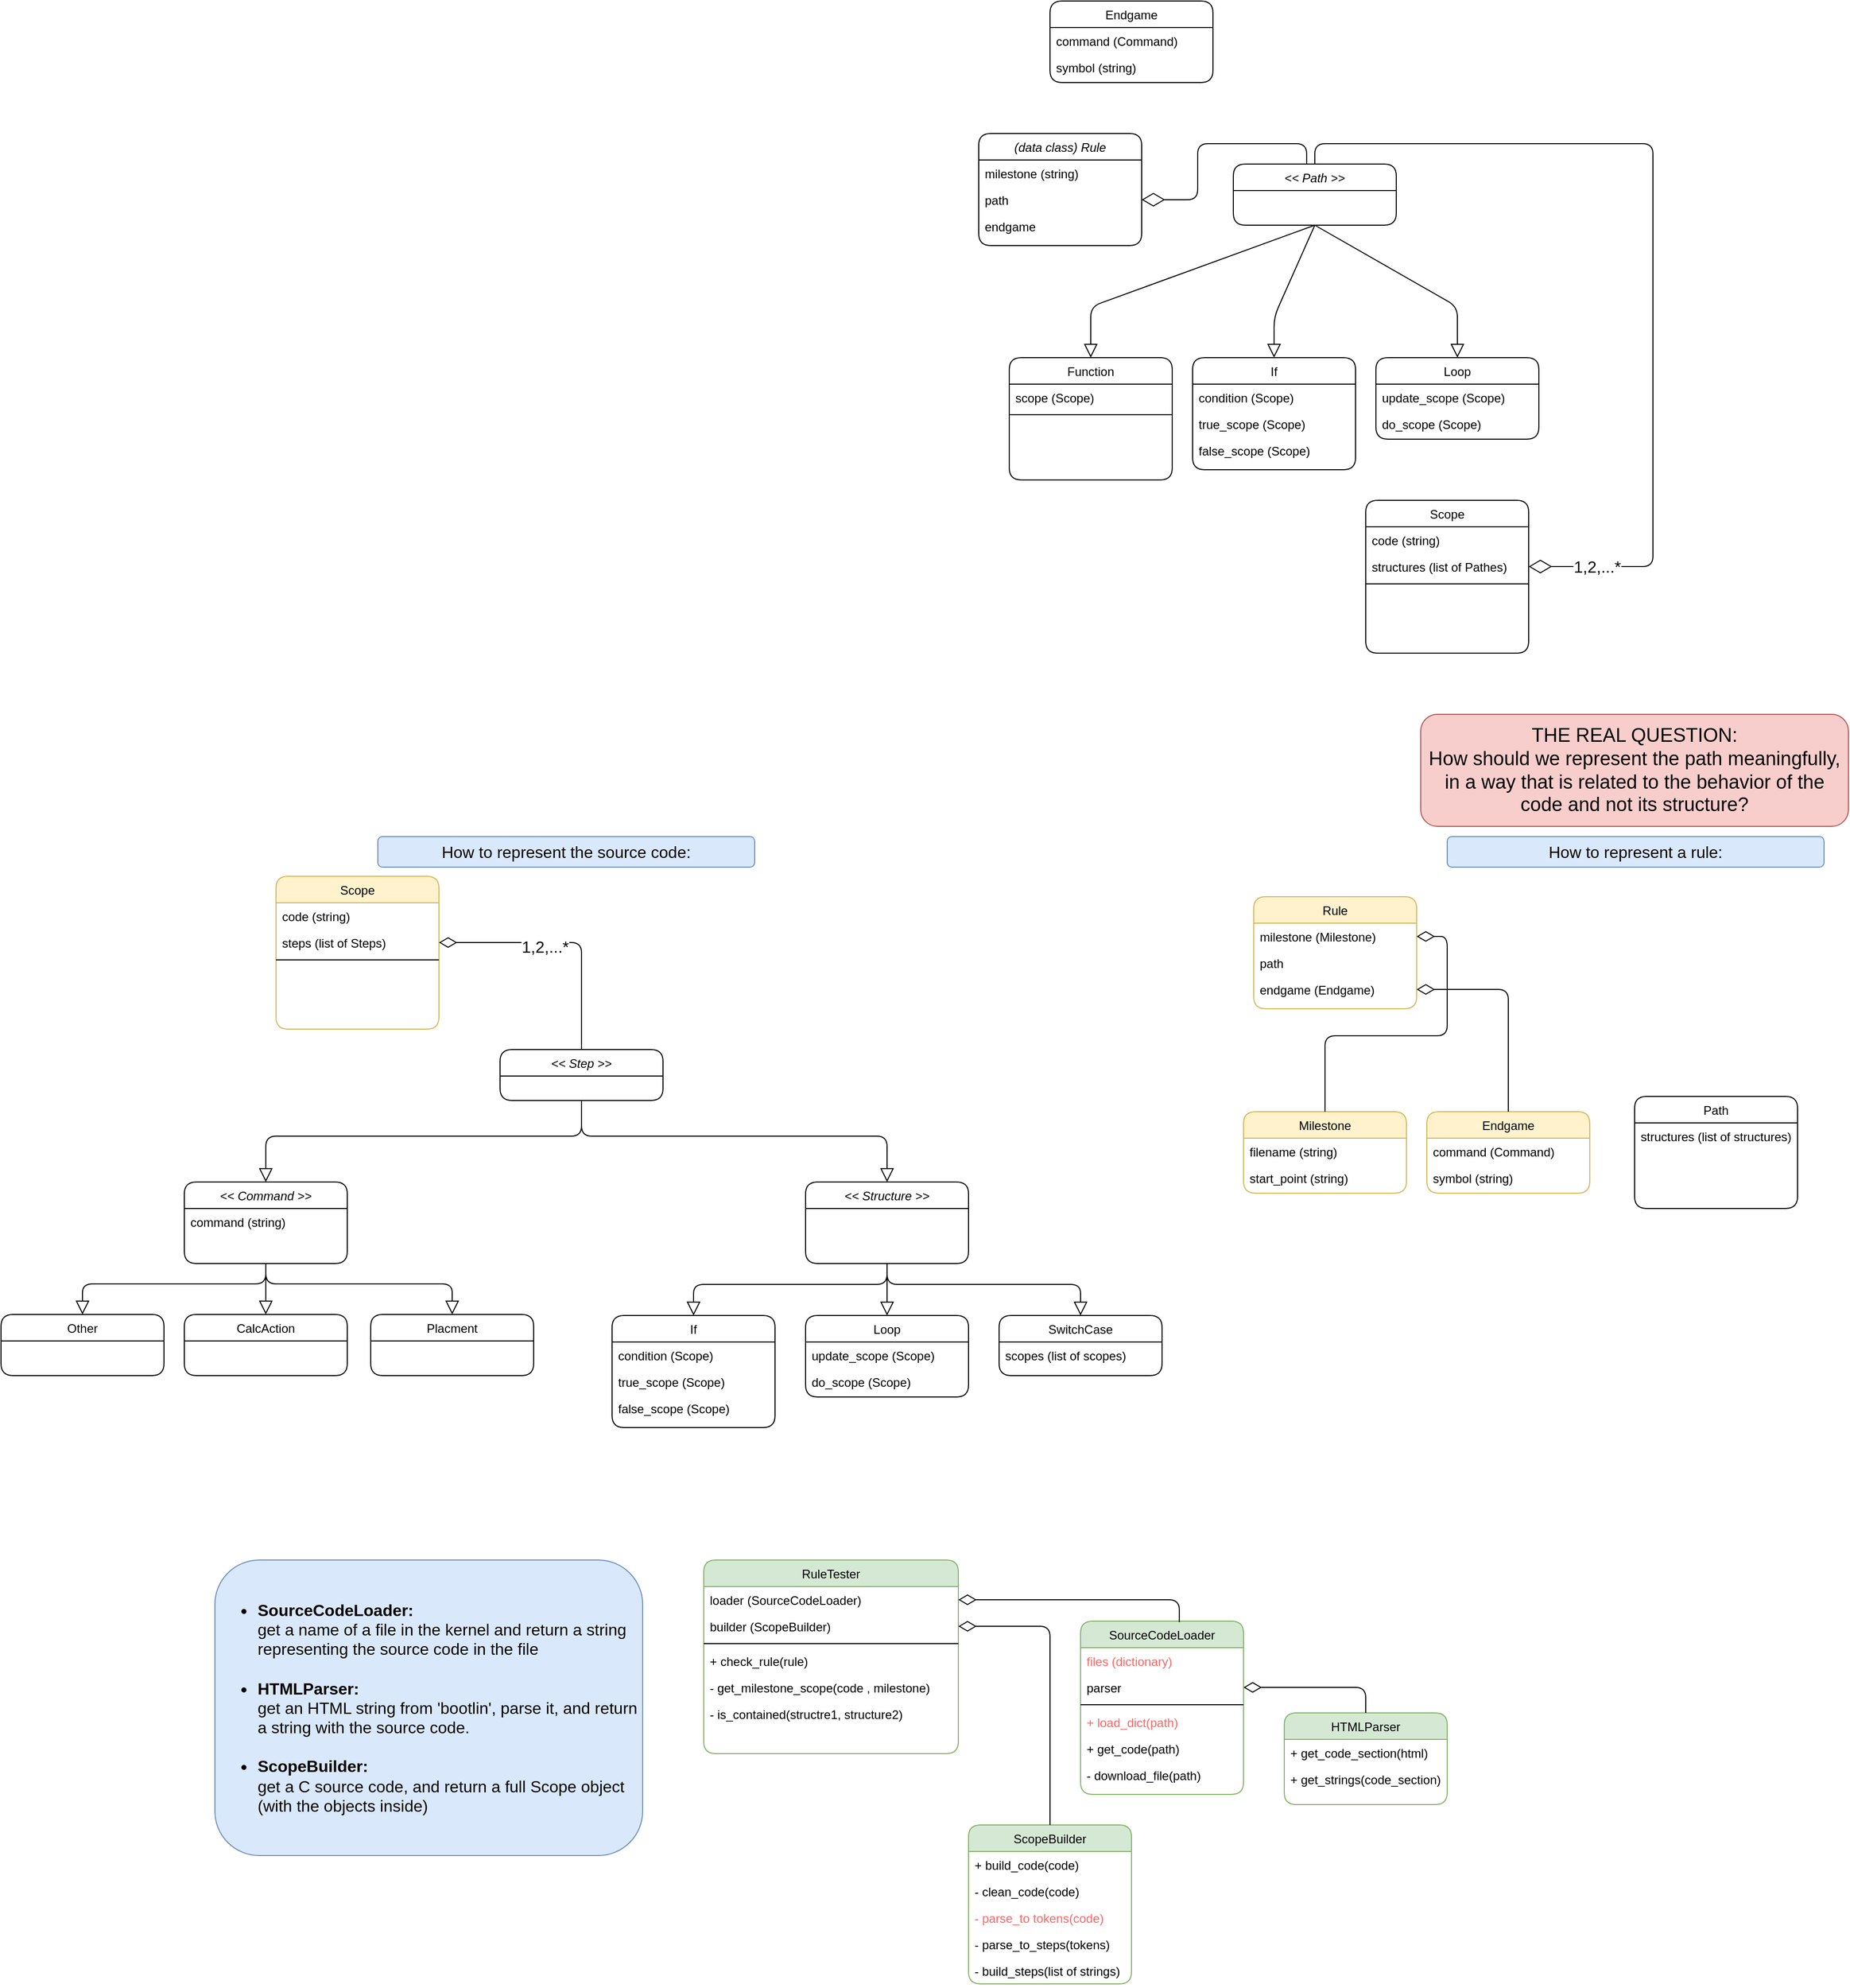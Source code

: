 <mxfile version="16.5.2" type="github">
  <diagram id="C5RBs43oDa-KdzZeNtuy" name="Page-1">
    <mxGraphModel dx="2274" dy="1513" grid="1" gridSize="10" guides="1" tooltips="1" connect="1" arrows="1" fold="1" page="1" pageScale="1" pageWidth="827" pageHeight="1169" background="none" math="0" shadow="0">
      <root>
        <mxCell id="WIyWlLk6GJQsqaUBKTNV-0" />
        <mxCell id="WIyWlLk6GJQsqaUBKTNV-1" parent="WIyWlLk6GJQsqaUBKTNV-0" />
        <mxCell id="zkfFHV4jXpPFQw0GAbJ--0" value="(data class) Rule" style="swimlane;fontStyle=2;align=center;verticalAlign=top;childLayout=stackLayout;horizontal=1;startSize=26;horizontalStack=0;resizeParent=1;resizeLast=0;collapsible=1;marginBottom=0;rounded=1;shadow=0;strokeWidth=1;" parent="WIyWlLk6GJQsqaUBKTNV-1" vertex="1">
          <mxGeometry x="-230" y="-920" width="160" height="110" as="geometry">
            <mxRectangle x="230" y="140" width="160" height="26" as="alternateBounds" />
          </mxGeometry>
        </mxCell>
        <mxCell id="zkfFHV4jXpPFQw0GAbJ--1" value="milestone (string)" style="text;align=left;verticalAlign=top;spacingLeft=4;spacingRight=4;overflow=hidden;rotatable=0;points=[[0,0.5],[1,0.5]];portConstraint=eastwest;rounded=1;" parent="zkfFHV4jXpPFQw0GAbJ--0" vertex="1">
          <mxGeometry y="26" width="160" height="26" as="geometry" />
        </mxCell>
        <mxCell id="zkfFHV4jXpPFQw0GAbJ--2" value="path" style="text;align=left;verticalAlign=top;spacingLeft=4;spacingRight=4;overflow=hidden;rotatable=0;points=[[0,0.5],[1,0.5]];portConstraint=eastwest;rounded=1;shadow=0;html=0;" parent="zkfFHV4jXpPFQw0GAbJ--0" vertex="1">
          <mxGeometry y="52" width="160" height="26" as="geometry" />
        </mxCell>
        <mxCell id="zkfFHV4jXpPFQw0GAbJ--3" value="endgame" style="text;align=left;verticalAlign=top;spacingLeft=4;spacingRight=4;overflow=hidden;rotatable=0;points=[[0,0.5],[1,0.5]];portConstraint=eastwest;rounded=1;shadow=0;html=0;" parent="zkfFHV4jXpPFQw0GAbJ--0" vertex="1">
          <mxGeometry y="78" width="160" height="26" as="geometry" />
        </mxCell>
        <mxCell id="aSu28l9oM5dl4ALJ778j-26" style="rounded=1;orthogonalLoop=1;jettySize=auto;html=1;exitX=0.5;exitY=1;exitDx=0;exitDy=0;entryX=0.5;entryY=0;entryDx=0;entryDy=0;endSize=11;endArrow=block;endFill=0;" parent="WIyWlLk6GJQsqaUBKTNV-1" source="zkfFHV4jXpPFQw0GAbJ--17" target="aSu28l9oM5dl4ALJ778j-20" edge="1">
          <mxGeometry relative="1" as="geometry">
            <Array as="points">
              <mxPoint x="240" y="-750" />
            </Array>
          </mxGeometry>
        </mxCell>
        <mxCell id="aSu28l9oM5dl4ALJ778j-27" style="edgeStyle=none;rounded=1;orthogonalLoop=1;jettySize=auto;html=1;exitX=0.5;exitY=1;exitDx=0;exitDy=0;entryX=0.5;entryY=0;entryDx=0;entryDy=0;endArrow=block;endFill=0;startSize=20;endSize=11;" parent="WIyWlLk6GJQsqaUBKTNV-1" source="zkfFHV4jXpPFQw0GAbJ--17" target="aSu28l9oM5dl4ALJ778j-0" edge="1">
          <mxGeometry relative="1" as="geometry">
            <Array as="points">
              <mxPoint x="-120" y="-750" />
            </Array>
          </mxGeometry>
        </mxCell>
        <mxCell id="aSu28l9oM5dl4ALJ778j-28" value="" style="edgeStyle=none;rounded=1;orthogonalLoop=1;jettySize=auto;html=1;entryX=0.5;entryY=0;entryDx=0;entryDy=0;exitX=0.5;exitY=1;exitDx=0;exitDy=0;endSize=11;endArrow=block;endFill=0;" parent="WIyWlLk6GJQsqaUBKTNV-1" source="zkfFHV4jXpPFQw0GAbJ--17" target="aSu28l9oM5dl4ALJ778j-16" edge="1">
          <mxGeometry relative="1" as="geometry">
            <Array as="points">
              <mxPoint x="60" y="-740" />
            </Array>
          </mxGeometry>
        </mxCell>
        <mxCell id="zkfFHV4jXpPFQw0GAbJ--17" value="&lt;&lt; Path &gt;&gt;" style="swimlane;fontStyle=2;align=center;verticalAlign=top;childLayout=stackLayout;horizontal=1;startSize=26;horizontalStack=0;resizeParent=1;resizeLast=0;collapsible=1;marginBottom=0;rounded=1;shadow=0;strokeWidth=1;" parent="WIyWlLk6GJQsqaUBKTNV-1" vertex="1">
          <mxGeometry x="20" y="-890" width="160" height="60" as="geometry">
            <mxRectangle x="550" y="140" width="160" height="26" as="alternateBounds" />
          </mxGeometry>
        </mxCell>
        <mxCell id="dLPN3ZFHaruueqm9p9zC-0" value="SourceCodeLoader" style="swimlane;fontStyle=0;align=center;verticalAlign=top;childLayout=stackLayout;horizontal=1;startSize=26;horizontalStack=0;resizeParent=1;resizeLast=0;collapsible=1;marginBottom=0;rounded=1;shadow=0;strokeWidth=1;fillColor=#d5e8d4;strokeColor=#82b366;" parent="WIyWlLk6GJQsqaUBKTNV-1" vertex="1">
          <mxGeometry x="-130" y="540" width="160" height="170" as="geometry">
            <mxRectangle x="230" y="140" width="160" height="26" as="alternateBounds" />
          </mxGeometry>
        </mxCell>
        <mxCell id="dLPN3ZFHaruueqm9p9zC-1" value="files (dictionary) " style="text;align=left;verticalAlign=top;spacingLeft=4;spacingRight=4;overflow=hidden;rotatable=0;points=[[0,0.5],[1,0.5]];portConstraint=eastwest;rounded=1;fontColor=#FF6666;" parent="dLPN3ZFHaruueqm9p9zC-0" vertex="1">
          <mxGeometry y="26" width="160" height="26" as="geometry" />
        </mxCell>
        <mxCell id="dLPN3ZFHaruueqm9p9zC-2" value="parser" style="text;align=left;verticalAlign=top;spacingLeft=4;spacingRight=4;overflow=hidden;rotatable=0;points=[[0,0.5],[1,0.5]];portConstraint=eastwest;rounded=1;shadow=0;html=0;" parent="dLPN3ZFHaruueqm9p9zC-0" vertex="1">
          <mxGeometry y="52" width="160" height="26" as="geometry" />
        </mxCell>
        <mxCell id="dLPN3ZFHaruueqm9p9zC-4" value="" style="line;html=1;strokeWidth=1;align=left;verticalAlign=middle;spacingTop=-1;spacingLeft=3;spacingRight=3;rotatable=0;labelPosition=right;points=[];portConstraint=eastwest;rounded=1;" parent="dLPN3ZFHaruueqm9p9zC-0" vertex="1">
          <mxGeometry y="78" width="160" height="8" as="geometry" />
        </mxCell>
        <mxCell id="dLPN3ZFHaruueqm9p9zC-8" value="+ load_dict(path)" style="text;align=left;verticalAlign=top;spacingLeft=4;spacingRight=4;overflow=hidden;rotatable=0;points=[[0,0.5],[1,0.5]];portConstraint=eastwest;rounded=1;fontColor=#FF6666;" parent="dLPN3ZFHaruueqm9p9zC-0" vertex="1">
          <mxGeometry y="86" width="160" height="26" as="geometry" />
        </mxCell>
        <mxCell id="dLPN3ZFHaruueqm9p9zC-5" value="+ get_code(path)" style="text;align=left;verticalAlign=top;spacingLeft=4;spacingRight=4;overflow=hidden;rotatable=0;points=[[0,0.5],[1,0.5]];portConstraint=eastwest;rounded=1;" parent="dLPN3ZFHaruueqm9p9zC-0" vertex="1">
          <mxGeometry y="112" width="160" height="26" as="geometry" />
        </mxCell>
        <mxCell id="dLPN3ZFHaruueqm9p9zC-9" value="- download_file(path)" style="text;align=left;verticalAlign=top;spacingLeft=4;spacingRight=4;overflow=hidden;rotatable=0;points=[[0,0.5],[1,0.5]];portConstraint=eastwest;rounded=1;" parent="dLPN3ZFHaruueqm9p9zC-0" vertex="1">
          <mxGeometry y="138" width="160" height="26" as="geometry" />
        </mxCell>
        <mxCell id="dLPN3ZFHaruueqm9p9zC-11" value="HTMLParser" style="swimlane;fontStyle=0;align=center;verticalAlign=top;childLayout=stackLayout;horizontal=1;startSize=26;horizontalStack=0;resizeParent=1;resizeLast=0;collapsible=1;marginBottom=0;rounded=1;shadow=0;strokeWidth=1;fillColor=#d5e8d4;strokeColor=#82b366;" parent="WIyWlLk6GJQsqaUBKTNV-1" vertex="1">
          <mxGeometry x="70" y="630" width="160" height="90" as="geometry">
            <mxRectangle x="130" y="380" width="160" height="26" as="alternateBounds" />
          </mxGeometry>
        </mxCell>
        <mxCell id="aSu28l9oM5dl4ALJ778j-43" value="+ get_code_section(html)" style="text;align=left;verticalAlign=top;spacingLeft=4;spacingRight=4;overflow=hidden;rotatable=0;points=[[0,0.5],[1,0.5]];portConstraint=eastwest;rounded=1;shadow=0;html=0;" parent="dLPN3ZFHaruueqm9p9zC-11" vertex="1">
          <mxGeometry y="26" width="160" height="26" as="geometry" />
        </mxCell>
        <mxCell id="aSu28l9oM5dl4ALJ778j-44" value="+ get_strings(code_section)" style="text;align=left;verticalAlign=top;spacingLeft=4;spacingRight=4;overflow=hidden;rotatable=0;points=[[0,0.5],[1,0.5]];portConstraint=eastwest;rounded=1;shadow=0;html=0;" parent="dLPN3ZFHaruueqm9p9zC-11" vertex="1">
          <mxGeometry y="52" width="160" height="26" as="geometry" />
        </mxCell>
        <mxCell id="yWlzZ3tE7VOGBfUjtbnt-1" value="" style="edgeStyle=orthogonalEdgeStyle;rounded=1;orthogonalLoop=1;jettySize=auto;html=1;entryX=0.45;entryY=0;entryDx=0;entryDy=0;entryPerimeter=0;endArrow=none;endFill=0;startArrow=diamondThin;startFill=0;startSize=20;" parent="WIyWlLk6GJQsqaUBKTNV-1" source="zkfFHV4jXpPFQw0GAbJ--2" target="zkfFHV4jXpPFQw0GAbJ--17" edge="1">
          <mxGeometry relative="1" as="geometry">
            <Array as="points">
              <mxPoint x="-15" y="-855" />
              <mxPoint x="-15" y="-910" />
              <mxPoint x="92" y="-910" />
            </Array>
          </mxGeometry>
        </mxCell>
        <mxCell id="yWlzZ3tE7VOGBfUjtbnt-3" value="Scope" style="swimlane;fontStyle=0;align=center;verticalAlign=top;childLayout=stackLayout;horizontal=1;startSize=26;horizontalStack=0;resizeParent=1;resizeLast=0;collapsible=1;marginBottom=0;rounded=1;shadow=0;strokeWidth=1;" parent="WIyWlLk6GJQsqaUBKTNV-1" vertex="1">
          <mxGeometry x="150" y="-560" width="160" height="150" as="geometry">
            <mxRectangle x="550" y="140" width="160" height="26" as="alternateBounds" />
          </mxGeometry>
        </mxCell>
        <mxCell id="yWlzZ3tE7VOGBfUjtbnt-4" value="code (string)" style="text;align=left;verticalAlign=top;spacingLeft=4;spacingRight=4;overflow=hidden;rotatable=0;points=[[0,0.5],[1,0.5]];portConstraint=eastwest;rounded=1;" parent="yWlzZ3tE7VOGBfUjtbnt-3" vertex="1">
          <mxGeometry y="26" width="160" height="26" as="geometry" />
        </mxCell>
        <mxCell id="yWlzZ3tE7VOGBfUjtbnt-5" value="structures (list of Pathes)" style="text;align=left;verticalAlign=top;spacingLeft=4;spacingRight=4;overflow=hidden;rotatable=0;points=[[0,0.5],[1,0.5]];portConstraint=eastwest;rounded=1;shadow=0;html=0;" parent="yWlzZ3tE7VOGBfUjtbnt-3" vertex="1">
          <mxGeometry y="52" width="160" height="26" as="geometry" />
        </mxCell>
        <mxCell id="yWlzZ3tE7VOGBfUjtbnt-9" value="" style="line;html=1;strokeWidth=1;align=left;verticalAlign=middle;spacingTop=-1;spacingLeft=3;spacingRight=3;rotatable=0;labelPosition=right;points=[];portConstraint=eastwest;rounded=1;" parent="yWlzZ3tE7VOGBfUjtbnt-3" vertex="1">
          <mxGeometry y="78" width="160" height="8" as="geometry" />
        </mxCell>
        <mxCell id="aSu28l9oM5dl4ALJ778j-0" value="Function" style="swimlane;fontStyle=0;align=center;verticalAlign=top;childLayout=stackLayout;horizontal=1;startSize=26;horizontalStack=0;resizeParent=1;resizeLast=0;collapsible=1;marginBottom=0;rounded=1;shadow=0;strokeWidth=1;" parent="WIyWlLk6GJQsqaUBKTNV-1" vertex="1">
          <mxGeometry x="-200" y="-700" width="160" height="120" as="geometry">
            <mxRectangle x="550" y="140" width="160" height="26" as="alternateBounds" />
          </mxGeometry>
        </mxCell>
        <mxCell id="aSu28l9oM5dl4ALJ778j-1" value="scope (Scope)" style="text;align=left;verticalAlign=top;spacingLeft=4;spacingRight=4;overflow=hidden;rotatable=0;points=[[0,0.5],[1,0.5]];portConstraint=eastwest;rounded=1;shadow=0;html=0;" parent="aSu28l9oM5dl4ALJ778j-0" vertex="1">
          <mxGeometry y="26" width="160" height="26" as="geometry" />
        </mxCell>
        <mxCell id="aSu28l9oM5dl4ALJ778j-2" value="" style="line;html=1;strokeWidth=1;align=left;verticalAlign=middle;spacingTop=-1;spacingLeft=3;spacingRight=3;rotatable=0;labelPosition=right;points=[];portConstraint=eastwest;rounded=1;" parent="aSu28l9oM5dl4ALJ778j-0" vertex="1">
          <mxGeometry y="52" width="160" height="8" as="geometry" />
        </mxCell>
        <mxCell id="aSu28l9oM5dl4ALJ778j-16" value="If" style="swimlane;fontStyle=0;align=center;verticalAlign=top;childLayout=stackLayout;horizontal=1;startSize=26;horizontalStack=0;resizeParent=1;resizeLast=0;collapsible=1;marginBottom=0;rounded=1;shadow=0;strokeWidth=1;" parent="WIyWlLk6GJQsqaUBKTNV-1" vertex="1">
          <mxGeometry x="-20" y="-700" width="160" height="110" as="geometry">
            <mxRectangle x="230" y="140" width="160" height="26" as="alternateBounds" />
          </mxGeometry>
        </mxCell>
        <mxCell id="aSu28l9oM5dl4ALJ778j-17" value="condition (Scope)" style="text;align=left;verticalAlign=top;spacingLeft=4;spacingRight=4;overflow=hidden;rotatable=0;points=[[0,0.5],[1,0.5]];portConstraint=eastwest;rounded=1;" parent="aSu28l9oM5dl4ALJ778j-16" vertex="1">
          <mxGeometry y="26" width="160" height="26" as="geometry" />
        </mxCell>
        <mxCell id="aSu28l9oM5dl4ALJ778j-18" value="true_scope (Scope)" style="text;align=left;verticalAlign=top;spacingLeft=4;spacingRight=4;overflow=hidden;rotatable=0;points=[[0,0.5],[1,0.5]];portConstraint=eastwest;rounded=1;shadow=0;html=0;" parent="aSu28l9oM5dl4ALJ778j-16" vertex="1">
          <mxGeometry y="52" width="160" height="26" as="geometry" />
        </mxCell>
        <mxCell id="aSu28l9oM5dl4ALJ778j-19" value="false_scope (Scope)" style="text;align=left;verticalAlign=top;spacingLeft=4;spacingRight=4;overflow=hidden;rotatable=0;points=[[0,0.5],[1,0.5]];portConstraint=eastwest;rounded=1;shadow=0;html=0;" parent="aSu28l9oM5dl4ALJ778j-16" vertex="1">
          <mxGeometry y="78" width="160" height="26" as="geometry" />
        </mxCell>
        <mxCell id="aSu28l9oM5dl4ALJ778j-20" value="Loop" style="swimlane;fontStyle=0;align=center;verticalAlign=top;childLayout=stackLayout;horizontal=1;startSize=26;horizontalStack=0;resizeParent=1;resizeLast=0;collapsible=1;marginBottom=0;rounded=1;shadow=0;strokeWidth=1;" parent="WIyWlLk6GJQsqaUBKTNV-1" vertex="1">
          <mxGeometry x="160" y="-700" width="160" height="80" as="geometry">
            <mxRectangle x="230" y="140" width="160" height="26" as="alternateBounds" />
          </mxGeometry>
        </mxCell>
        <mxCell id="aSu28l9oM5dl4ALJ778j-21" value="update_scope (Scope)" style="text;align=left;verticalAlign=top;spacingLeft=4;spacingRight=4;overflow=hidden;rotatable=0;points=[[0,0.5],[1,0.5]];portConstraint=eastwest;rounded=1;" parent="aSu28l9oM5dl4ALJ778j-20" vertex="1">
          <mxGeometry y="26" width="160" height="26" as="geometry" />
        </mxCell>
        <mxCell id="aSu28l9oM5dl4ALJ778j-22" value="do_scope (Scope)" style="text;align=left;verticalAlign=top;spacingLeft=4;spacingRight=4;overflow=hidden;rotatable=0;points=[[0,0.5],[1,0.5]];portConstraint=eastwest;rounded=1;shadow=0;html=0;" parent="aSu28l9oM5dl4ALJ778j-20" vertex="1">
          <mxGeometry y="52" width="160" height="26" as="geometry" />
        </mxCell>
        <mxCell id="aSu28l9oM5dl4ALJ778j-34" style="edgeStyle=none;rounded=1;orthogonalLoop=1;jettySize=auto;html=1;entryX=0.5;entryY=0;entryDx=0;entryDy=0;fontSize=16;endArrow=none;endFill=0;startSize=20;endSize=11;startArrow=diamondThin;startFill=0;exitX=1;exitY=0.5;exitDx=0;exitDy=0;" parent="WIyWlLk6GJQsqaUBKTNV-1" source="yWlzZ3tE7VOGBfUjtbnt-5" target="zkfFHV4jXpPFQw0GAbJ--17" edge="1">
          <mxGeometry relative="1" as="geometry">
            <mxPoint x="320" y="-491" as="sourcePoint" />
            <mxPoint x="112.08" y="-900.96" as="targetPoint" />
            <Array as="points">
              <mxPoint x="432" y="-495" />
              <mxPoint x="432" y="-910" />
              <mxPoint x="100" y="-910" />
            </Array>
          </mxGeometry>
        </mxCell>
        <mxCell id="aSu28l9oM5dl4ALJ778j-36" value="1,2,...*" style="edgeLabel;html=1;align=center;verticalAlign=middle;resizable=0;points=[];fontSize=16;rounded=1;" parent="aSu28l9oM5dl4ALJ778j-34" vertex="1" connectable="0">
          <mxGeometry x="-0.849" relative="1" as="geometry">
            <mxPoint as="offset" />
          </mxGeometry>
        </mxCell>
        <mxCell id="aSu28l9oM5dl4ALJ778j-37" value="Endgame" style="swimlane;fontStyle=0;align=center;verticalAlign=top;childLayout=stackLayout;horizontal=1;startSize=26;horizontalStack=0;resizeParent=1;resizeLast=0;collapsible=1;marginBottom=0;rounded=1;shadow=0;strokeWidth=1;" parent="WIyWlLk6GJQsqaUBKTNV-1" vertex="1">
          <mxGeometry x="-160" y="-1050" width="160" height="80" as="geometry">
            <mxRectangle x="230" y="140" width="160" height="26" as="alternateBounds" />
          </mxGeometry>
        </mxCell>
        <mxCell id="aSu28l9oM5dl4ALJ778j-38" value="command (Command)" style="text;align=left;verticalAlign=top;spacingLeft=4;spacingRight=4;overflow=hidden;rotatable=0;points=[[0,0.5],[1,0.5]];portConstraint=eastwest;rounded=1;" parent="aSu28l9oM5dl4ALJ778j-37" vertex="1">
          <mxGeometry y="26" width="160" height="26" as="geometry" />
        </mxCell>
        <mxCell id="aSu28l9oM5dl4ALJ778j-39" value="symbol (string)" style="text;align=left;verticalAlign=top;spacingLeft=4;spacingRight=4;overflow=hidden;rotatable=0;points=[[0,0.5],[1,0.5]];portConstraint=eastwest;rounded=1;shadow=0;html=0;" parent="aSu28l9oM5dl4ALJ778j-37" vertex="1">
          <mxGeometry y="52" width="160" height="26" as="geometry" />
        </mxCell>
        <mxCell id="aSu28l9oM5dl4ALJ778j-45" value="RuleTester" style="swimlane;fontStyle=0;align=center;verticalAlign=top;childLayout=stackLayout;horizontal=1;startSize=26;horizontalStack=0;resizeParent=1;resizeLast=0;collapsible=1;marginBottom=0;rounded=1;shadow=0;strokeWidth=1;fillColor=#d5e8d4;strokeColor=#82b366;" parent="WIyWlLk6GJQsqaUBKTNV-1" vertex="1">
          <mxGeometry x="-500" y="480" width="250" height="190" as="geometry">
            <mxRectangle x="230" y="140" width="160" height="26" as="alternateBounds" />
          </mxGeometry>
        </mxCell>
        <mxCell id="NmtfxuJke1gbJ19TWnae-45" value="loader (SourceCodeLoader)" style="text;align=left;verticalAlign=top;spacingLeft=4;spacingRight=4;overflow=hidden;rotatable=0;points=[[0,0.5],[1,0.5]];portConstraint=eastwest;rounded=1;" vertex="1" parent="aSu28l9oM5dl4ALJ778j-45">
          <mxGeometry y="26" width="250" height="26" as="geometry" />
        </mxCell>
        <mxCell id="aSu28l9oM5dl4ALJ778j-46" value="builder (ScopeBuilder)" style="text;align=left;verticalAlign=top;spacingLeft=4;spacingRight=4;overflow=hidden;rotatable=0;points=[[0,0.5],[1,0.5]];portConstraint=eastwest;rounded=1;" parent="aSu28l9oM5dl4ALJ778j-45" vertex="1">
          <mxGeometry y="52" width="250" height="26" as="geometry" />
        </mxCell>
        <mxCell id="aSu28l9oM5dl4ALJ778j-48" value="" style="line;html=1;strokeWidth=1;align=left;verticalAlign=middle;spacingTop=-1;spacingLeft=3;spacingRight=3;rotatable=0;labelPosition=right;points=[];portConstraint=eastwest;rounded=1;" parent="aSu28l9oM5dl4ALJ778j-45" vertex="1">
          <mxGeometry y="78" width="250" height="8" as="geometry" />
        </mxCell>
        <mxCell id="aSu28l9oM5dl4ALJ778j-65" value="+ check_rule(rule)" style="text;align=left;verticalAlign=top;spacingLeft=4;spacingRight=4;overflow=hidden;rotatable=0;points=[[0,0.5],[1,0.5]];portConstraint=eastwest;rounded=1;" parent="aSu28l9oM5dl4ALJ778j-45" vertex="1">
          <mxGeometry y="86" width="250" height="26" as="geometry" />
        </mxCell>
        <mxCell id="aSu28l9oM5dl4ALJ778j-49" value="- get_milestone_scope(code , milestone)" style="text;align=left;verticalAlign=top;spacingLeft=4;spacingRight=4;overflow=hidden;rotatable=0;points=[[0,0.5],[1,0.5]];portConstraint=eastwest;rounded=1;" parent="aSu28l9oM5dl4ALJ778j-45" vertex="1">
          <mxGeometry y="112" width="250" height="26" as="geometry" />
        </mxCell>
        <mxCell id="aSu28l9oM5dl4ALJ778j-50" value="- is_contained(structre1, structure2)" style="text;align=left;verticalAlign=top;spacingLeft=4;spacingRight=4;overflow=hidden;rotatable=0;points=[[0,0.5],[1,0.5]];portConstraint=eastwest;rounded=1;" parent="aSu28l9oM5dl4ALJ778j-45" vertex="1">
          <mxGeometry y="138" width="250" height="26" as="geometry" />
        </mxCell>
        <mxCell id="NmtfxuJke1gbJ19TWnae-6" style="edgeStyle=orthogonalEdgeStyle;rounded=1;orthogonalLoop=1;jettySize=auto;html=1;exitX=0.5;exitY=1;exitDx=0;exitDy=0;endArrow=block;endFill=0;startSize=6;endSize=11;" edge="1" parent="WIyWlLk6GJQsqaUBKTNV-1" source="NmtfxuJke1gbJ19TWnae-0" target="NmtfxuJke1gbJ19TWnae-3">
          <mxGeometry relative="1" as="geometry" />
        </mxCell>
        <mxCell id="NmtfxuJke1gbJ19TWnae-7" style="edgeStyle=orthogonalEdgeStyle;rounded=1;orthogonalLoop=1;jettySize=auto;html=1;exitX=0.5;exitY=1;exitDx=0;exitDy=0;endArrow=block;endFill=0;startSize=6;endSize=11;" edge="1" parent="WIyWlLk6GJQsqaUBKTNV-1" source="NmtfxuJke1gbJ19TWnae-0" target="NmtfxuJke1gbJ19TWnae-5">
          <mxGeometry relative="1" as="geometry" />
        </mxCell>
        <mxCell id="NmtfxuJke1gbJ19TWnae-61" style="edgeStyle=orthogonalEdgeStyle;rounded=1;orthogonalLoop=1;jettySize=auto;html=1;exitX=0.5;exitY=1;exitDx=0;exitDy=0;fontSize=16;startArrow=none;startFill=0;endArrow=block;endFill=0;startSize=15;endSize=11;sourcePerimeterSpacing=6;strokeWidth=1;" edge="1" parent="WIyWlLk6GJQsqaUBKTNV-1" source="NmtfxuJke1gbJ19TWnae-0" target="NmtfxuJke1gbJ19TWnae-59">
          <mxGeometry relative="1" as="geometry" />
        </mxCell>
        <mxCell id="NmtfxuJke1gbJ19TWnae-0" value="&lt;&lt; Command &gt;&gt;" style="swimlane;fontStyle=2;align=center;verticalAlign=top;childLayout=stackLayout;horizontal=1;startSize=26;horizontalStack=0;resizeParent=1;resizeLast=0;collapsible=1;marginBottom=0;rounded=1;shadow=0;strokeWidth=1;" vertex="1" parent="WIyWlLk6GJQsqaUBKTNV-1">
          <mxGeometry x="-1010" y="109" width="160" height="80" as="geometry">
            <mxRectangle x="230" y="140" width="160" height="26" as="alternateBounds" />
          </mxGeometry>
        </mxCell>
        <mxCell id="NmtfxuJke1gbJ19TWnae-4" value="command (string)" style="text;align=left;verticalAlign=top;spacingLeft=4;spacingRight=4;overflow=hidden;rotatable=0;points=[[0,0.5],[1,0.5]];portConstraint=eastwest;rounded=1;" vertex="1" parent="NmtfxuJke1gbJ19TWnae-0">
          <mxGeometry y="26" width="160" height="26" as="geometry" />
        </mxCell>
        <mxCell id="NmtfxuJke1gbJ19TWnae-3" value="CalcAction" style="swimlane;fontStyle=0;align=center;verticalAlign=top;childLayout=stackLayout;horizontal=1;startSize=26;horizontalStack=0;resizeParent=1;resizeLast=0;collapsible=1;marginBottom=0;rounded=1;shadow=0;strokeWidth=1;" vertex="1" parent="WIyWlLk6GJQsqaUBKTNV-1">
          <mxGeometry x="-1010" y="239" width="160" height="60" as="geometry">
            <mxRectangle x="230" y="140" width="160" height="26" as="alternateBounds" />
          </mxGeometry>
        </mxCell>
        <mxCell id="NmtfxuJke1gbJ19TWnae-5" value="Placment" style="swimlane;fontStyle=0;align=center;verticalAlign=top;childLayout=stackLayout;horizontal=1;startSize=26;horizontalStack=0;resizeParent=1;resizeLast=0;collapsible=1;marginBottom=0;rounded=1;shadow=0;strokeWidth=1;" vertex="1" parent="WIyWlLk6GJQsqaUBKTNV-1">
          <mxGeometry x="-827" y="239" width="160" height="60" as="geometry">
            <mxRectangle x="230" y="140" width="160" height="26" as="alternateBounds" />
          </mxGeometry>
        </mxCell>
        <mxCell id="NmtfxuJke1gbJ19TWnae-21" style="edgeStyle=orthogonalEdgeStyle;rounded=1;orthogonalLoop=1;jettySize=auto;html=1;exitX=0.5;exitY=1;exitDx=0;exitDy=0;entryX=0.5;entryY=0;entryDx=0;entryDy=0;endArrow=block;endFill=0;startSize=6;endSize=11;" edge="1" parent="WIyWlLk6GJQsqaUBKTNV-1" source="NmtfxuJke1gbJ19TWnae-8" target="NmtfxuJke1gbJ19TWnae-10">
          <mxGeometry relative="1" as="geometry" />
        </mxCell>
        <mxCell id="NmtfxuJke1gbJ19TWnae-22" style="edgeStyle=orthogonalEdgeStyle;rounded=1;orthogonalLoop=1;jettySize=auto;html=1;exitX=0.5;exitY=1;exitDx=0;exitDy=0;entryX=0.5;entryY=0;entryDx=0;entryDy=0;endArrow=block;endFill=0;startSize=6;endSize=11;" edge="1" parent="WIyWlLk6GJQsqaUBKTNV-1" source="NmtfxuJke1gbJ19TWnae-8" target="NmtfxuJke1gbJ19TWnae-14">
          <mxGeometry relative="1" as="geometry" />
        </mxCell>
        <mxCell id="NmtfxuJke1gbJ19TWnae-23" style="edgeStyle=orthogonalEdgeStyle;rounded=1;orthogonalLoop=1;jettySize=auto;html=1;exitX=0.5;exitY=1;exitDx=0;exitDy=0;endArrow=block;endFill=0;startSize=6;endSize=11;" edge="1" parent="WIyWlLk6GJQsqaUBKTNV-1" source="NmtfxuJke1gbJ19TWnae-8" target="NmtfxuJke1gbJ19TWnae-17">
          <mxGeometry relative="1" as="geometry" />
        </mxCell>
        <mxCell id="NmtfxuJke1gbJ19TWnae-8" value="&lt;&lt; Structure &gt;&gt;" style="swimlane;fontStyle=2;align=center;verticalAlign=top;childLayout=stackLayout;horizontal=1;startSize=26;horizontalStack=0;resizeParent=1;resizeLast=0;collapsible=1;marginBottom=0;rounded=1;shadow=0;strokeWidth=1;" vertex="1" parent="WIyWlLk6GJQsqaUBKTNV-1">
          <mxGeometry x="-400" y="109" width="160" height="80" as="geometry">
            <mxRectangle x="230" y="140" width="160" height="26" as="alternateBounds" />
          </mxGeometry>
        </mxCell>
        <mxCell id="NmtfxuJke1gbJ19TWnae-10" value="If" style="swimlane;fontStyle=0;align=center;verticalAlign=top;childLayout=stackLayout;horizontal=1;startSize=26;horizontalStack=0;resizeParent=1;resizeLast=0;collapsible=1;marginBottom=0;rounded=1;shadow=0;strokeWidth=1;" vertex="1" parent="WIyWlLk6GJQsqaUBKTNV-1">
          <mxGeometry x="-590" y="240" width="160" height="110" as="geometry">
            <mxRectangle x="230" y="140" width="160" height="26" as="alternateBounds" />
          </mxGeometry>
        </mxCell>
        <mxCell id="NmtfxuJke1gbJ19TWnae-11" value="condition (Scope)" style="text;align=left;verticalAlign=top;spacingLeft=4;spacingRight=4;overflow=hidden;rotatable=0;points=[[0,0.5],[1,0.5]];portConstraint=eastwest;rounded=1;" vertex="1" parent="NmtfxuJke1gbJ19TWnae-10">
          <mxGeometry y="26" width="160" height="26" as="geometry" />
        </mxCell>
        <mxCell id="NmtfxuJke1gbJ19TWnae-12" value="true_scope (Scope)" style="text;align=left;verticalAlign=top;spacingLeft=4;spacingRight=4;overflow=hidden;rotatable=0;points=[[0,0.5],[1,0.5]];portConstraint=eastwest;rounded=1;shadow=0;html=0;" vertex="1" parent="NmtfxuJke1gbJ19TWnae-10">
          <mxGeometry y="52" width="160" height="26" as="geometry" />
        </mxCell>
        <mxCell id="NmtfxuJke1gbJ19TWnae-13" value="false_scope (Scope)" style="text;align=left;verticalAlign=top;spacingLeft=4;spacingRight=4;overflow=hidden;rotatable=0;points=[[0,0.5],[1,0.5]];portConstraint=eastwest;rounded=1;shadow=0;html=0;" vertex="1" parent="NmtfxuJke1gbJ19TWnae-10">
          <mxGeometry y="78" width="160" height="26" as="geometry" />
        </mxCell>
        <mxCell id="NmtfxuJke1gbJ19TWnae-14" value="Loop" style="swimlane;fontStyle=0;align=center;verticalAlign=top;childLayout=stackLayout;horizontal=1;startSize=26;horizontalStack=0;resizeParent=1;resizeLast=0;collapsible=1;marginBottom=0;rounded=1;shadow=0;strokeWidth=1;" vertex="1" parent="WIyWlLk6GJQsqaUBKTNV-1">
          <mxGeometry x="-400" y="240" width="160" height="80" as="geometry">
            <mxRectangle x="230" y="140" width="160" height="26" as="alternateBounds" />
          </mxGeometry>
        </mxCell>
        <mxCell id="NmtfxuJke1gbJ19TWnae-15" value="update_scope (Scope)" style="text;align=left;verticalAlign=top;spacingLeft=4;spacingRight=4;overflow=hidden;rotatable=0;points=[[0,0.5],[1,0.5]];portConstraint=eastwest;rounded=1;" vertex="1" parent="NmtfxuJke1gbJ19TWnae-14">
          <mxGeometry y="26" width="160" height="26" as="geometry" />
        </mxCell>
        <mxCell id="NmtfxuJke1gbJ19TWnae-16" value="do_scope (Scope)" style="text;align=left;verticalAlign=top;spacingLeft=4;spacingRight=4;overflow=hidden;rotatable=0;points=[[0,0.5],[1,0.5]];portConstraint=eastwest;rounded=1;shadow=0;html=0;" vertex="1" parent="NmtfxuJke1gbJ19TWnae-14">
          <mxGeometry y="52" width="160" height="26" as="geometry" />
        </mxCell>
        <mxCell id="NmtfxuJke1gbJ19TWnae-17" value="SwitchCase" style="swimlane;fontStyle=0;align=center;verticalAlign=top;childLayout=stackLayout;horizontal=1;startSize=26;horizontalStack=0;resizeParent=1;resizeLast=0;collapsible=1;marginBottom=0;rounded=1;shadow=0;strokeWidth=1;" vertex="1" parent="WIyWlLk6GJQsqaUBKTNV-1">
          <mxGeometry x="-210" y="240" width="160" height="59" as="geometry">
            <mxRectangle x="230" y="140" width="160" height="26" as="alternateBounds" />
          </mxGeometry>
        </mxCell>
        <mxCell id="NmtfxuJke1gbJ19TWnae-18" value="scopes (list of scopes)" style="text;align=left;verticalAlign=top;spacingLeft=4;spacingRight=4;overflow=hidden;rotatable=0;points=[[0,0.5],[1,0.5]];portConstraint=eastwest;rounded=1;" vertex="1" parent="NmtfxuJke1gbJ19TWnae-17">
          <mxGeometry y="26" width="160" height="26" as="geometry" />
        </mxCell>
        <mxCell id="NmtfxuJke1gbJ19TWnae-26" style="edgeStyle=orthogonalEdgeStyle;rounded=1;orthogonalLoop=1;jettySize=auto;html=1;exitX=0.5;exitY=1;exitDx=0;exitDy=0;endArrow=block;endFill=0;startSize=6;endSize=11;" edge="1" parent="WIyWlLk6GJQsqaUBKTNV-1" source="NmtfxuJke1gbJ19TWnae-24" target="NmtfxuJke1gbJ19TWnae-0">
          <mxGeometry relative="1" as="geometry" />
        </mxCell>
        <mxCell id="NmtfxuJke1gbJ19TWnae-27" style="edgeStyle=orthogonalEdgeStyle;rounded=1;orthogonalLoop=1;jettySize=auto;html=1;exitX=0.5;exitY=1;exitDx=0;exitDy=0;endArrow=block;endFill=0;startSize=6;endSize=11;" edge="1" parent="WIyWlLk6GJQsqaUBKTNV-1" source="NmtfxuJke1gbJ19TWnae-24" target="NmtfxuJke1gbJ19TWnae-8">
          <mxGeometry relative="1" as="geometry" />
        </mxCell>
        <mxCell id="NmtfxuJke1gbJ19TWnae-24" value="&lt;&lt; Step &gt;&gt;" style="swimlane;fontStyle=2;align=center;verticalAlign=top;childLayout=stackLayout;horizontal=1;startSize=26;horizontalStack=0;resizeParent=1;resizeLast=0;collapsible=1;marginBottom=0;rounded=1;shadow=0;strokeWidth=1;" vertex="1" parent="WIyWlLk6GJQsqaUBKTNV-1">
          <mxGeometry x="-700" y="-21" width="160" height="50" as="geometry">
            <mxRectangle x="230" y="140" width="160" height="26" as="alternateBounds" />
          </mxGeometry>
        </mxCell>
        <mxCell id="NmtfxuJke1gbJ19TWnae-28" value="Scope" style="swimlane;fontStyle=0;align=center;verticalAlign=top;childLayout=stackLayout;horizontal=1;startSize=26;horizontalStack=0;resizeParent=1;resizeLast=0;collapsible=1;marginBottom=0;rounded=1;shadow=0;strokeWidth=1;fillColor=#fff2cc;strokeColor=#d6b656;" vertex="1" parent="WIyWlLk6GJQsqaUBKTNV-1">
          <mxGeometry x="-920" y="-191" width="160" height="150" as="geometry">
            <mxRectangle x="550" y="140" width="160" height="26" as="alternateBounds" />
          </mxGeometry>
        </mxCell>
        <mxCell id="NmtfxuJke1gbJ19TWnae-29" value="code (string)" style="text;align=left;verticalAlign=top;spacingLeft=4;spacingRight=4;overflow=hidden;rotatable=0;points=[[0,0.5],[1,0.5]];portConstraint=eastwest;rounded=1;" vertex="1" parent="NmtfxuJke1gbJ19TWnae-28">
          <mxGeometry y="26" width="160" height="26" as="geometry" />
        </mxCell>
        <mxCell id="NmtfxuJke1gbJ19TWnae-30" value="steps (list of Steps)" style="text;align=left;verticalAlign=top;spacingLeft=4;spacingRight=4;overflow=hidden;rotatable=0;points=[[0,0.5],[1,0.5]];portConstraint=eastwest;rounded=1;shadow=0;html=0;" vertex="1" parent="NmtfxuJke1gbJ19TWnae-28">
          <mxGeometry y="52" width="160" height="26" as="geometry" />
        </mxCell>
        <mxCell id="NmtfxuJke1gbJ19TWnae-31" value="" style="line;html=1;strokeWidth=1;align=left;verticalAlign=middle;spacingTop=-1;spacingLeft=3;spacingRight=3;rotatable=0;labelPosition=right;points=[];portConstraint=eastwest;rounded=1;" vertex="1" parent="NmtfxuJke1gbJ19TWnae-28">
          <mxGeometry y="78" width="160" height="8" as="geometry" />
        </mxCell>
        <mxCell id="NmtfxuJke1gbJ19TWnae-32" style="edgeStyle=orthogonalEdgeStyle;rounded=1;orthogonalLoop=1;jettySize=auto;html=1;exitX=1;exitY=0.5;exitDx=0;exitDy=0;entryX=0.5;entryY=0;entryDx=0;entryDy=0;endArrow=none;endFill=0;startSize=15;endSize=11;startArrow=diamondThin;startFill=0;sourcePerimeterSpacing=6;" edge="1" parent="WIyWlLk6GJQsqaUBKTNV-1" source="NmtfxuJke1gbJ19TWnae-30" target="NmtfxuJke1gbJ19TWnae-24">
          <mxGeometry relative="1" as="geometry" />
        </mxCell>
        <mxCell id="NmtfxuJke1gbJ19TWnae-33" value="1,2,...*" style="edgeLabel;html=1;align=center;verticalAlign=middle;resizable=0;points=[];fontSize=16;rounded=1;" vertex="1" connectable="0" parent="NmtfxuJke1gbJ19TWnae-32">
          <mxGeometry x="-0.151" y="-4" relative="1" as="geometry">
            <mxPoint as="offset" />
          </mxGeometry>
        </mxCell>
        <mxCell id="NmtfxuJke1gbJ19TWnae-34" value="How to represent the source code:" style="text;html=1;strokeColor=#6c8ebf;fillColor=#dae8fc;align=center;verticalAlign=middle;whiteSpace=wrap;rounded=1;fontSize=16;" vertex="1" parent="WIyWlLk6GJQsqaUBKTNV-1">
          <mxGeometry x="-820" y="-230" width="370" height="30" as="geometry" />
        </mxCell>
        <mxCell id="NmtfxuJke1gbJ19TWnae-36" value="How to represent a rule:" style="text;html=1;strokeColor=#6c8ebf;fillColor=#dae8fc;align=center;verticalAlign=middle;whiteSpace=wrap;rounded=1;fontSize=16;" vertex="1" parent="WIyWlLk6GJQsqaUBKTNV-1">
          <mxGeometry x="230" y="-230" width="370" height="30" as="geometry" />
        </mxCell>
        <mxCell id="NmtfxuJke1gbJ19TWnae-37" value="ScopeBuilder" style="swimlane;fontStyle=0;align=center;verticalAlign=top;childLayout=stackLayout;horizontal=1;startSize=26;horizontalStack=0;resizeParent=1;resizeLast=0;collapsible=1;marginBottom=0;rounded=1;shadow=0;strokeWidth=1;fillColor=#d5e8d4;strokeColor=#82b366;" vertex="1" parent="WIyWlLk6GJQsqaUBKTNV-1">
          <mxGeometry x="-240" y="740" width="160" height="156" as="geometry">
            <mxRectangle x="230" y="140" width="160" height="26" as="alternateBounds" />
          </mxGeometry>
        </mxCell>
        <mxCell id="NmtfxuJke1gbJ19TWnae-43" value="+ build_code(code)" style="text;align=left;verticalAlign=top;spacingLeft=4;spacingRight=4;overflow=hidden;rotatable=0;points=[[0,0.5],[1,0.5]];portConstraint=eastwest;rounded=1;" vertex="1" parent="NmtfxuJke1gbJ19TWnae-37">
          <mxGeometry y="26" width="160" height="26" as="geometry" />
        </mxCell>
        <mxCell id="NmtfxuJke1gbJ19TWnae-41" value="- clean_code(code)" style="text;align=left;verticalAlign=top;spacingLeft=4;spacingRight=4;overflow=hidden;rotatable=0;points=[[0,0.5],[1,0.5]];portConstraint=eastwest;rounded=1;" vertex="1" parent="NmtfxuJke1gbJ19TWnae-37">
          <mxGeometry y="52" width="160" height="26" as="geometry" />
        </mxCell>
        <mxCell id="NmtfxuJke1gbJ19TWnae-86" value="- parse_to tokens(code)" style="text;align=left;verticalAlign=top;spacingLeft=4;spacingRight=4;overflow=hidden;rotatable=0;points=[[0,0.5],[1,0.5]];portConstraint=eastwest;rounded=1;fontColor=#FF6666;" vertex="1" parent="NmtfxuJke1gbJ19TWnae-37">
          <mxGeometry y="78" width="160" height="26" as="geometry" />
        </mxCell>
        <mxCell id="NmtfxuJke1gbJ19TWnae-80" value="- parse_to_steps(tokens)" style="text;align=left;verticalAlign=top;spacingLeft=4;spacingRight=4;overflow=hidden;rotatable=0;points=[[0,0.5],[1,0.5]];portConstraint=eastwest;rounded=1;" vertex="1" parent="NmtfxuJke1gbJ19TWnae-37">
          <mxGeometry y="104" width="160" height="26" as="geometry" />
        </mxCell>
        <mxCell id="NmtfxuJke1gbJ19TWnae-42" value="- build_steps(list of strings)" style="text;align=left;verticalAlign=top;spacingLeft=4;spacingRight=4;overflow=hidden;rotatable=0;points=[[0,0.5],[1,0.5]];portConstraint=eastwest;rounded=1;" vertex="1" parent="NmtfxuJke1gbJ19TWnae-37">
          <mxGeometry y="130" width="160" height="26" as="geometry" />
        </mxCell>
        <mxCell id="NmtfxuJke1gbJ19TWnae-46" style="edgeStyle=orthogonalEdgeStyle;rounded=1;orthogonalLoop=1;jettySize=auto;html=1;exitX=1;exitY=0.5;exitDx=0;exitDy=0;entryX=0.606;entryY=0.006;entryDx=0;entryDy=0;entryPerimeter=0;fontSize=16;startArrow=diamondThin;startFill=0;endArrow=none;endFill=0;startSize=15;endSize=11;sourcePerimeterSpacing=6;strokeWidth=1;" edge="1" parent="WIyWlLk6GJQsqaUBKTNV-1" source="NmtfxuJke1gbJ19TWnae-45" target="dLPN3ZFHaruueqm9p9zC-0">
          <mxGeometry relative="1" as="geometry" />
        </mxCell>
        <mxCell id="NmtfxuJke1gbJ19TWnae-47" style="edgeStyle=orthogonalEdgeStyle;rounded=1;orthogonalLoop=1;jettySize=auto;html=1;exitX=1;exitY=0.5;exitDx=0;exitDy=0;entryX=0.5;entryY=0;entryDx=0;entryDy=0;fontSize=16;startArrow=diamondThin;startFill=0;endArrow=none;endFill=0;startSize=15;endSize=11;sourcePerimeterSpacing=6;strokeWidth=1;" edge="1" parent="WIyWlLk6GJQsqaUBKTNV-1" source="dLPN3ZFHaruueqm9p9zC-2" target="dLPN3ZFHaruueqm9p9zC-11">
          <mxGeometry relative="1" as="geometry" />
        </mxCell>
        <mxCell id="NmtfxuJke1gbJ19TWnae-48" style="edgeStyle=orthogonalEdgeStyle;rounded=1;orthogonalLoop=1;jettySize=auto;html=1;exitX=1;exitY=0.5;exitDx=0;exitDy=0;fontSize=16;startArrow=diamondThin;startFill=0;endArrow=none;endFill=0;startSize=15;endSize=11;sourcePerimeterSpacing=6;strokeWidth=1;" edge="1" parent="WIyWlLk6GJQsqaUBKTNV-1" source="aSu28l9oM5dl4ALJ778j-46" target="NmtfxuJke1gbJ19TWnae-37">
          <mxGeometry relative="1" as="geometry" />
        </mxCell>
        <mxCell id="NmtfxuJke1gbJ19TWnae-50" value="&lt;ul&gt;&lt;li&gt;&lt;div&gt;&lt;b&gt;SourceCodeLoader:&lt;/b&gt;&lt;/div&gt;&lt;div&gt;&lt;span&gt;get a name of a file in the kernel and return a string representing the source code in the file&lt;/span&gt;&lt;/div&gt;&lt;div&gt;&lt;br&gt;&lt;/div&gt;&lt;/li&gt;&lt;li&gt;&lt;div&gt;&lt;b&gt;HTMLParser:&lt;/b&gt;&lt;/div&gt;&lt;div&gt;&lt;span&gt;get an HTML string from &#39;bootlin&#39;, parse it, and return a string with the source code.&amp;nbsp;&amp;nbsp;&lt;/span&gt;&lt;/div&gt;&lt;div&gt;&lt;br&gt;&lt;/div&gt;&lt;/li&gt;&lt;li&gt;&lt;div&gt;&lt;b&gt;ScopeBuilder:&lt;/b&gt;&lt;/div&gt;&lt;div&gt;&lt;span&gt;get a C source code, and return a full Scope object (with the objects inside)&lt;/span&gt;&lt;/div&gt;&lt;/li&gt;&lt;/ul&gt;" style="text;html=1;strokeColor=#6c8ebf;fillColor=#dae8fc;align=left;verticalAlign=middle;whiteSpace=wrap;rounded=1;fontSize=16;" vertex="1" parent="WIyWlLk6GJQsqaUBKTNV-1">
          <mxGeometry x="-980" y="480" width="420" height="290" as="geometry" />
        </mxCell>
        <mxCell id="NmtfxuJke1gbJ19TWnae-59" value="Other" style="swimlane;fontStyle=0;align=center;verticalAlign=top;childLayout=stackLayout;horizontal=1;startSize=26;horizontalStack=0;resizeParent=1;resizeLast=0;collapsible=1;marginBottom=0;rounded=1;shadow=0;strokeWidth=1;" vertex="1" parent="WIyWlLk6GJQsqaUBKTNV-1">
          <mxGeometry x="-1190" y="239" width="160" height="60" as="geometry">
            <mxRectangle x="230" y="140" width="160" height="26" as="alternateBounds" />
          </mxGeometry>
        </mxCell>
        <mxCell id="NmtfxuJke1gbJ19TWnae-63" value="Rule" style="swimlane;fontStyle=0;align=center;verticalAlign=top;childLayout=stackLayout;horizontal=1;startSize=26;horizontalStack=0;resizeParent=1;resizeLast=0;collapsible=1;marginBottom=0;rounded=1;shadow=0;strokeWidth=1;fillColor=#fff2cc;strokeColor=#d6b656;" vertex="1" parent="WIyWlLk6GJQsqaUBKTNV-1">
          <mxGeometry x="40" y="-171" width="160" height="110" as="geometry">
            <mxRectangle x="230" y="140" width="160" height="26" as="alternateBounds" />
          </mxGeometry>
        </mxCell>
        <mxCell id="NmtfxuJke1gbJ19TWnae-64" value="milestone (Milestone)" style="text;align=left;verticalAlign=top;spacingLeft=4;spacingRight=4;overflow=hidden;rotatable=0;points=[[0,0.5],[1,0.5]];portConstraint=eastwest;rounded=1;" vertex="1" parent="NmtfxuJke1gbJ19TWnae-63">
          <mxGeometry y="26" width="160" height="26" as="geometry" />
        </mxCell>
        <mxCell id="NmtfxuJke1gbJ19TWnae-65" value="path" style="text;align=left;verticalAlign=top;spacingLeft=4;spacingRight=4;overflow=hidden;rotatable=0;points=[[0,0.5],[1,0.5]];portConstraint=eastwest;rounded=1;shadow=0;html=0;" vertex="1" parent="NmtfxuJke1gbJ19TWnae-63">
          <mxGeometry y="52" width="160" height="26" as="geometry" />
        </mxCell>
        <mxCell id="NmtfxuJke1gbJ19TWnae-66" value="endgame (Endgame)" style="text;align=left;verticalAlign=top;spacingLeft=4;spacingRight=4;overflow=hidden;rotatable=0;points=[[0,0.5],[1,0.5]];portConstraint=eastwest;rounded=1;shadow=0;html=0;" vertex="1" parent="NmtfxuJke1gbJ19TWnae-63">
          <mxGeometry y="78" width="160" height="26" as="geometry" />
        </mxCell>
        <mxCell id="NmtfxuJke1gbJ19TWnae-67" value="Milestone" style="swimlane;fontStyle=0;align=center;verticalAlign=top;childLayout=stackLayout;horizontal=1;startSize=26;horizontalStack=0;resizeParent=1;resizeLast=0;collapsible=1;marginBottom=0;rounded=1;shadow=0;strokeWidth=1;fillColor=#fff2cc;strokeColor=#d6b656;" vertex="1" parent="WIyWlLk6GJQsqaUBKTNV-1">
          <mxGeometry x="30" y="40" width="160" height="80" as="geometry">
            <mxRectangle x="230" y="140" width="160" height="26" as="alternateBounds" />
          </mxGeometry>
        </mxCell>
        <mxCell id="NmtfxuJke1gbJ19TWnae-68" value="filename (string)" style="text;align=left;verticalAlign=top;spacingLeft=4;spacingRight=4;overflow=hidden;rotatable=0;points=[[0,0.5],[1,0.5]];portConstraint=eastwest;rounded=1;" vertex="1" parent="NmtfxuJke1gbJ19TWnae-67">
          <mxGeometry y="26" width="160" height="26" as="geometry" />
        </mxCell>
        <mxCell id="NmtfxuJke1gbJ19TWnae-69" value="start_point (string)" style="text;align=left;verticalAlign=top;spacingLeft=4;spacingRight=4;overflow=hidden;rotatable=0;points=[[0,0.5],[1,0.5]];portConstraint=eastwest;rounded=1;shadow=0;html=0;" vertex="1" parent="NmtfxuJke1gbJ19TWnae-67">
          <mxGeometry y="52" width="160" height="26" as="geometry" />
        </mxCell>
        <mxCell id="NmtfxuJke1gbJ19TWnae-71" style="edgeStyle=orthogonalEdgeStyle;rounded=1;orthogonalLoop=1;jettySize=auto;html=1;exitX=1;exitY=0.5;exitDx=0;exitDy=0;entryX=0.5;entryY=0;entryDx=0;entryDy=0;fontSize=16;startArrow=diamondThin;startFill=0;endArrow=none;endFill=0;startSize=15;endSize=11;sourcePerimeterSpacing=6;strokeWidth=1;" edge="1" parent="WIyWlLk6GJQsqaUBKTNV-1" source="NmtfxuJke1gbJ19TWnae-64" target="NmtfxuJke1gbJ19TWnae-67">
          <mxGeometry relative="1" as="geometry" />
        </mxCell>
        <mxCell id="NmtfxuJke1gbJ19TWnae-72" value="Endgame" style="swimlane;fontStyle=0;align=center;verticalAlign=top;childLayout=stackLayout;horizontal=1;startSize=26;horizontalStack=0;resizeParent=1;resizeLast=0;collapsible=1;marginBottom=0;rounded=1;shadow=0;strokeWidth=1;fillColor=#fff2cc;strokeColor=#d6b656;" vertex="1" parent="WIyWlLk6GJQsqaUBKTNV-1">
          <mxGeometry x="210" y="40" width="160" height="80" as="geometry">
            <mxRectangle x="230" y="140" width="160" height="26" as="alternateBounds" />
          </mxGeometry>
        </mxCell>
        <mxCell id="NmtfxuJke1gbJ19TWnae-73" value="command (Command)" style="text;align=left;verticalAlign=top;spacingLeft=4;spacingRight=4;overflow=hidden;rotatable=0;points=[[0,0.5],[1,0.5]];portConstraint=eastwest;rounded=1;" vertex="1" parent="NmtfxuJke1gbJ19TWnae-72">
          <mxGeometry y="26" width="160" height="26" as="geometry" />
        </mxCell>
        <mxCell id="NmtfxuJke1gbJ19TWnae-74" value="symbol (string)" style="text;align=left;verticalAlign=top;spacingLeft=4;spacingRight=4;overflow=hidden;rotatable=0;points=[[0,0.5],[1,0.5]];portConstraint=eastwest;rounded=1;shadow=0;html=0;" vertex="1" parent="NmtfxuJke1gbJ19TWnae-72">
          <mxGeometry y="52" width="160" height="26" as="geometry" />
        </mxCell>
        <mxCell id="NmtfxuJke1gbJ19TWnae-75" style="edgeStyle=orthogonalEdgeStyle;rounded=1;orthogonalLoop=1;jettySize=auto;html=1;exitX=1;exitY=0.5;exitDx=0;exitDy=0;entryX=0.5;entryY=0;entryDx=0;entryDy=0;fontSize=16;startArrow=diamondThin;startFill=0;endArrow=none;endFill=0;startSize=15;endSize=11;sourcePerimeterSpacing=6;strokeWidth=1;" edge="1" parent="WIyWlLk6GJQsqaUBKTNV-1" source="NmtfxuJke1gbJ19TWnae-66" target="NmtfxuJke1gbJ19TWnae-72">
          <mxGeometry relative="1" as="geometry" />
        </mxCell>
        <mxCell id="NmtfxuJke1gbJ19TWnae-76" value="Path" style="swimlane;fontStyle=0;align=center;verticalAlign=top;childLayout=stackLayout;horizontal=1;startSize=26;horizontalStack=0;resizeParent=1;resizeLast=0;collapsible=1;marginBottom=0;rounded=1;shadow=0;strokeWidth=1;" vertex="1" parent="WIyWlLk6GJQsqaUBKTNV-1">
          <mxGeometry x="414" y="25" width="160" height="110" as="geometry">
            <mxRectangle x="230" y="140" width="160" height="26" as="alternateBounds" />
          </mxGeometry>
        </mxCell>
        <mxCell id="NmtfxuJke1gbJ19TWnae-77" value="structures (list of structures)" style="text;align=left;verticalAlign=top;spacingLeft=4;spacingRight=4;overflow=hidden;rotatable=0;points=[[0,0.5],[1,0.5]];portConstraint=eastwest;rounded=1;" vertex="1" parent="NmtfxuJke1gbJ19TWnae-76">
          <mxGeometry y="26" width="160" height="26" as="geometry" />
        </mxCell>
        <mxCell id="NmtfxuJke1gbJ19TWnae-83" value="&lt;div style=&quot;font-size: 19px&quot;&gt;&lt;font style=&quot;font-size: 19px&quot;&gt;THE REAL QUESTION:&lt;/font&gt;&lt;/div&gt;&lt;div style=&quot;font-size: 19px&quot;&gt;&lt;font style=&quot;font-size: 19px&quot;&gt;How should we represent the path meaningfully, in a way that is related to the behavior of the code and not its structure?&lt;/font&gt;&lt;/div&gt;" style="text;html=1;strokeColor=#b85450;fillColor=#f8cecc;align=center;verticalAlign=middle;whiteSpace=wrap;rounded=1;fontSize=16;" vertex="1" parent="WIyWlLk6GJQsqaUBKTNV-1">
          <mxGeometry x="204" y="-350" width="420" height="110" as="geometry" />
        </mxCell>
      </root>
    </mxGraphModel>
  </diagram>
</mxfile>

